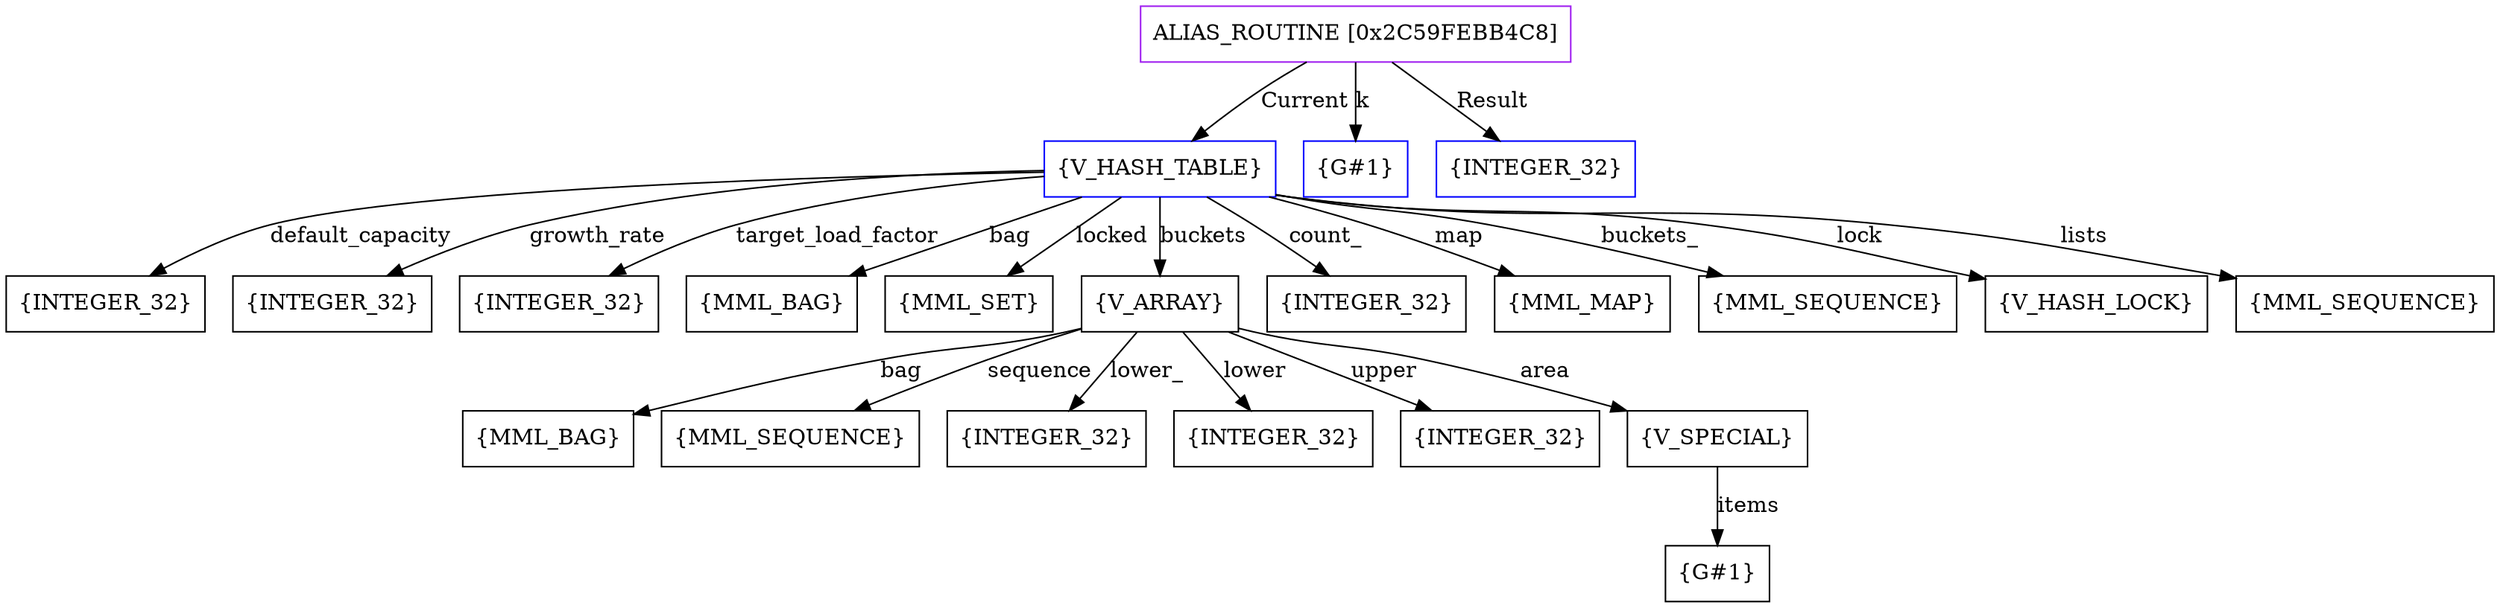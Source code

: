 digraph g {
	node [shape=box]
	b1[color=purple label=<ALIAS_ROUTINE [0x2C59FEBB4C8]>]
	b2[color=blue label=<{V_HASH_TABLE}>]
	b3[label=<{INTEGER_32}>]
	b4[label=<{INTEGER_32}>]
	b5[label=<{INTEGER_32}>]
	b6[label=<{MML_BAG}>]
	b7[label=<{MML_SET}>]
	b8[label=<{V_ARRAY}>]
	b9[label=<{MML_BAG}>]
	b10[label=<{MML_SEQUENCE}>]
	b11[label=<{INTEGER_32}>]
	b12[label=<{INTEGER_32}>]
	b13[label=<{INTEGER_32}>]
	b14[label=<{V_SPECIAL}>]
	b15[label=<{G#1}>]
	b16[label=<{INTEGER_32}>]
	b17[label=<{MML_MAP}>]
	b18[label=<{MML_SEQUENCE}>]
	b19[label=<{V_HASH_LOCK}>]
	b20[label=<{MML_SEQUENCE}>]
	b21[color=blue label=<{G#1}>]
	b22[color=blue label=<{INTEGER_32}>]
	b1->b2[label=<Current>]
	b2->b3[label=<default_capacity>]
	b2->b4[label=<growth_rate>]
	b2->b5[label=<target_load_factor>]
	b2->b6[label=<bag>]
	b2->b7[label=<locked>]
	b2->b8[label=<buckets>]
	b8->b9[label=<bag>]
	b8->b10[label=<sequence>]
	b8->b11[label=<lower_>]
	b8->b12[label=<lower>]
	b8->b13[label=<upper>]
	b8->b14[label=<area>]
	b14->b15[label=<items>]
	b2->b16[label=<count_>]
	b2->b17[label=<map>]
	b2->b18[label=<buckets_>]
	b2->b19[label=<lock>]
	b2->b20[label=<lists>]
	b1->b21[label=<k>]
	b1->b22[label=<Result>]
}
